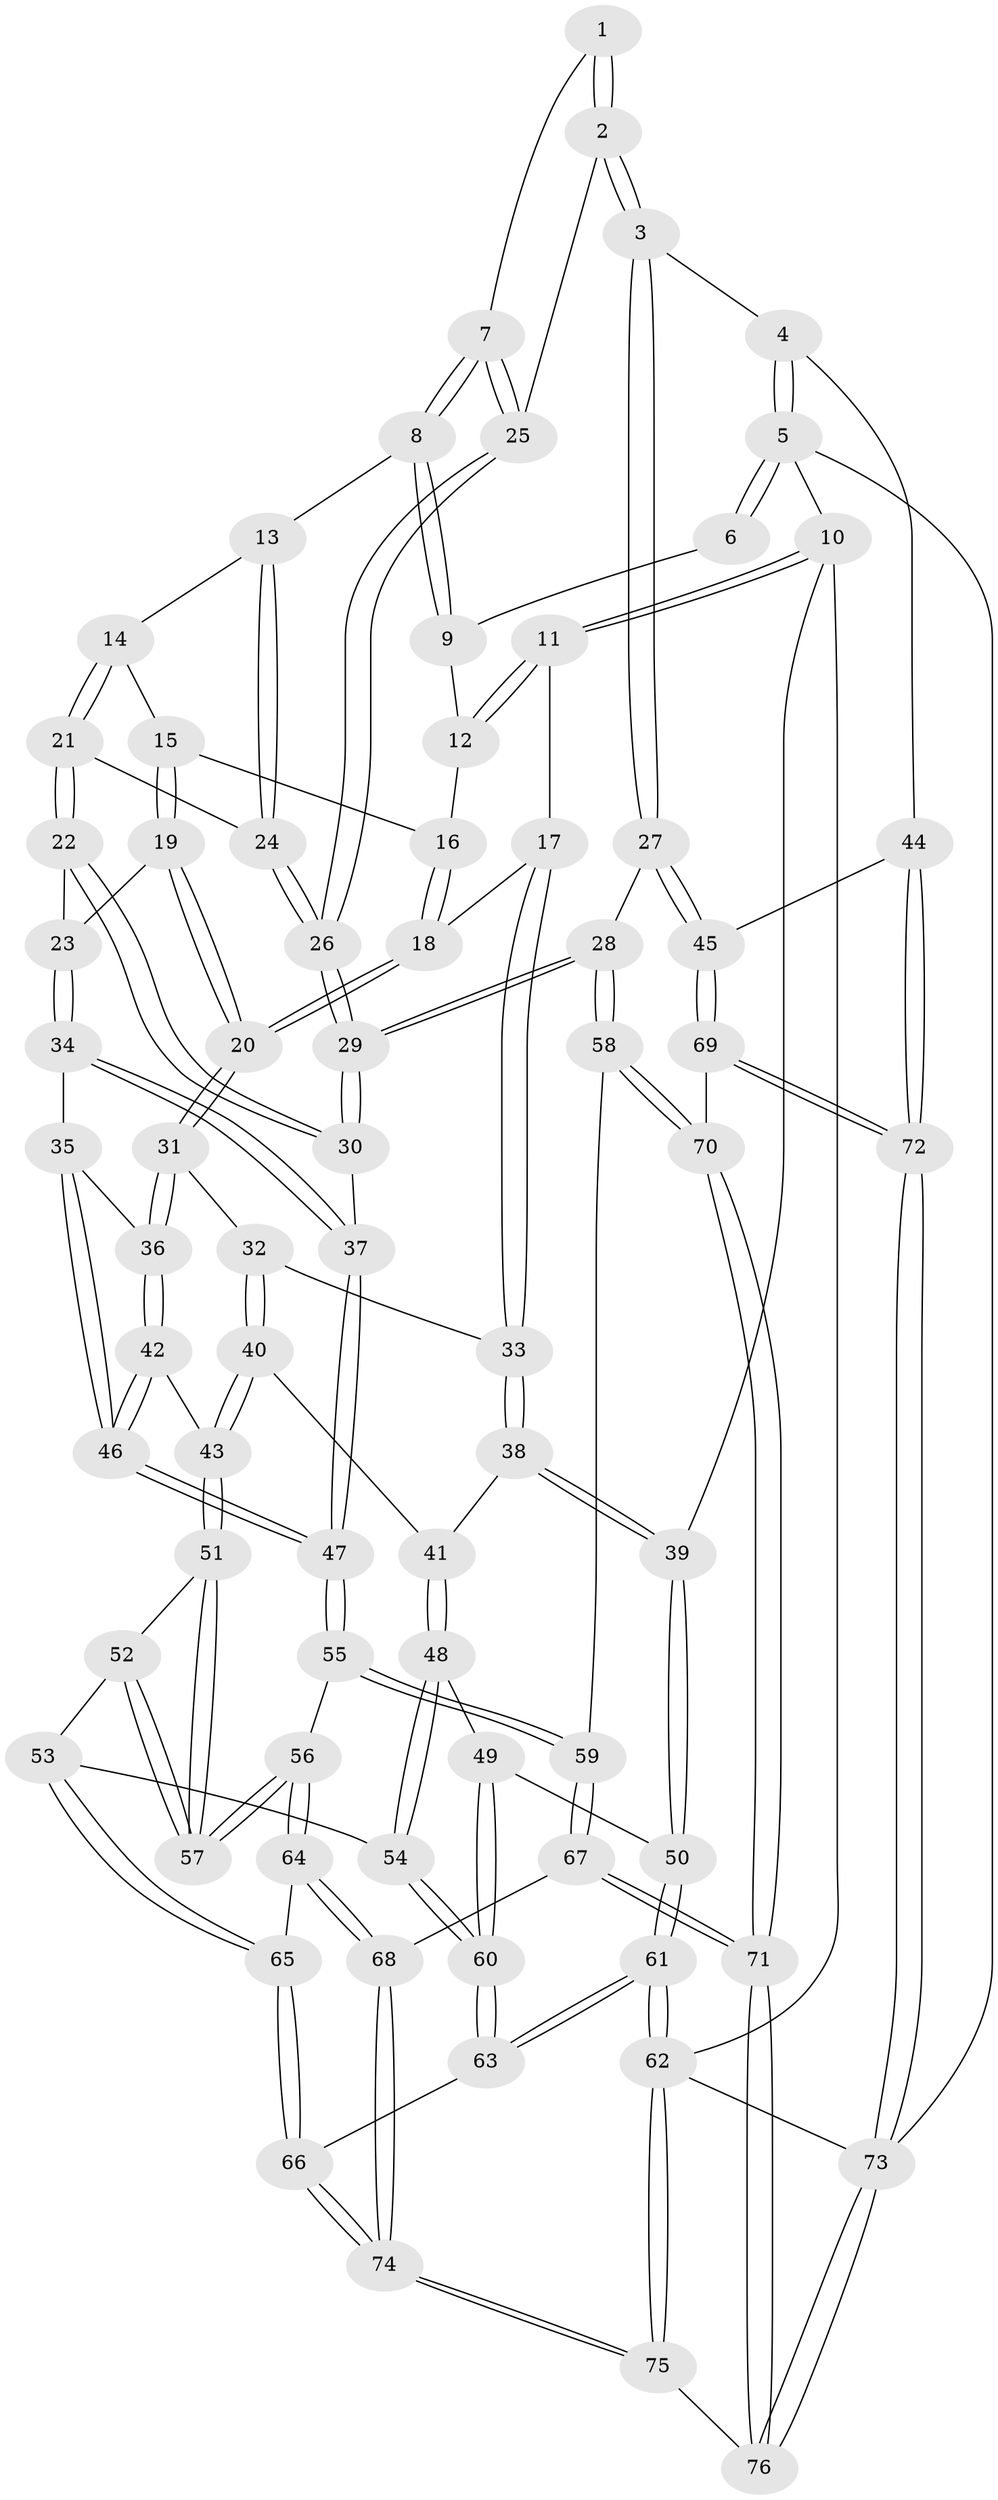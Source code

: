 // Generated by graph-tools (version 1.1) at 2025/51/03/09/25 03:51:00]
// undirected, 76 vertices, 187 edges
graph export_dot {
graph [start="1"]
  node [color=gray90,style=filled];
  1 [pos="+0.8254003280710528+0"];
  2 [pos="+0.9116590413354881+0.13610214026595224"];
  3 [pos="+0.9271400564565966+0.1403289755320822"];
  4 [pos="+1+0.12162067950035402"];
  5 [pos="+1+0"];
  6 [pos="+0.7958989244215605+0"];
  7 [pos="+0.7922526173159483+0.12652992779941497"];
  8 [pos="+0.7152316822395037+0.08462073101933276"];
  9 [pos="+0.6318868962657213+0"];
  10 [pos="+0+0"];
  11 [pos="+0+0"];
  12 [pos="+0.613840749057463+0"];
  13 [pos="+0.7100316428510763+0.08882396776798779"];
  14 [pos="+0.6538650799947201+0.10885971490503489"];
  15 [pos="+0.6008426526983102+0.09763110952393585"];
  16 [pos="+0.5823071450843437+0"];
  17 [pos="+0.16552701522925423+0.04772018953243649"];
  18 [pos="+0.44364473302143426+0.17185133352361784"];
  19 [pos="+0.4787324517225232+0.19061244931930493"];
  20 [pos="+0.4527751005790253+0.18390892774348575"];
  21 [pos="+0.5948171640858445+0.21531890777695675"];
  22 [pos="+0.575349091794398+0.21753118594656157"];
  23 [pos="+0.5319839965480871+0.21906106993005486"];
  24 [pos="+0.6599535818270229+0.22663275816632078"];
  25 [pos="+0.8279070793997683+0.15414883492989584"];
  26 [pos="+0.7505708216370199+0.28555015884552454"];
  27 [pos="+0.882226693121326+0.5267175191237318"];
  28 [pos="+0.8182698877129103+0.4984858203870252"];
  29 [pos="+0.7688436836031277+0.4583856275133291"];
  30 [pos="+0.7262568636737923+0.45426837164344663"];
  31 [pos="+0.39435815865586793+0.3486734682670349"];
  32 [pos="+0.2585309131232304+0.3261381836662695"];
  33 [pos="+0.21709534191242616+0.2910040452848751"];
  34 [pos="+0.5896023973015648+0.40844667153709513"];
  35 [pos="+0.4889148809778985+0.42351846610024885"];
  36 [pos="+0.39975636285661326+0.3665041679334381"];
  37 [pos="+0.6876572388578325+0.4520587343342115"];
  38 [pos="+0.07643072954055648+0.4545211972427336"];
  39 [pos="+0+0.42813013975399306"];
  40 [pos="+0.2460279465450835+0.5031881223226726"];
  41 [pos="+0.13814724574676365+0.49212251736443663"];
  42 [pos="+0.3204965452605175+0.4925832544072841"];
  43 [pos="+0.2696407782241913+0.5153036147205835"];
  44 [pos="+1+0.5899284107603778"];
  45 [pos="+0.9727888120765205+0.5868551399973019"];
  46 [pos="+0.4572590510691585+0.5509188539186601"];
  47 [pos="+0.485482591052704+0.6131937746437767"];
  48 [pos="+0.13733241428292794+0.5740159197783166"];
  49 [pos="+0.07735842073108327+0.6519349295516811"];
  50 [pos="+0+0.47369960866918037"];
  51 [pos="+0.2697576664141972+0.5160103711889964"];
  52 [pos="+0.20641986837721954+0.680387777665401"];
  53 [pos="+0.19550094880210822+0.6881193168833488"];
  54 [pos="+0.18725122634968763+0.6895707981931315"];
  55 [pos="+0.4853998799035979+0.61409787733182"];
  56 [pos="+0.3682413992314222+0.6780825203695997"];
  57 [pos="+0.3627796339353797+0.674359177595375"];
  58 [pos="+0.5769985024493545+0.6959852252278852"];
  59 [pos="+0.558483745880238+0.6918177582775512"];
  60 [pos="+0.11656629255581448+0.7396079238150756"];
  61 [pos="+0+0.7537779158353013"];
  62 [pos="+0+1"];
  63 [pos="+0.0943109368696067+0.7829841383170851"];
  64 [pos="+0.3617189265551665+0.812438236917485"];
  65 [pos="+0.2716700494372676+0.7737638896570785"];
  66 [pos="+0.11986573345056895+0.8286455851387359"];
  67 [pos="+0.4439369221819977+0.8559513007299319"];
  68 [pos="+0.37779690812024175+0.8570279721588595"];
  69 [pos="+0.7864743718604753+0.8241058265628705"];
  70 [pos="+0.7235600173806539+0.8650900901939124"];
  71 [pos="+0.6643353064477657+0.9693245034863618"];
  72 [pos="+1+1"];
  73 [pos="+1+1"];
  74 [pos="+0.20499190760969244+1"];
  75 [pos="+0.1742359737917022+1"];
  76 [pos="+0.668426725354209+1"];
  1 -- 2;
  1 -- 2;
  1 -- 7;
  2 -- 3;
  2 -- 3;
  2 -- 25;
  3 -- 4;
  3 -- 27;
  3 -- 27;
  4 -- 5;
  4 -- 5;
  4 -- 44;
  5 -- 6;
  5 -- 6;
  5 -- 10;
  5 -- 73;
  6 -- 9;
  7 -- 8;
  7 -- 8;
  7 -- 25;
  7 -- 25;
  8 -- 9;
  8 -- 9;
  8 -- 13;
  9 -- 12;
  10 -- 11;
  10 -- 11;
  10 -- 39;
  10 -- 62;
  11 -- 12;
  11 -- 12;
  11 -- 17;
  12 -- 16;
  13 -- 14;
  13 -- 24;
  13 -- 24;
  14 -- 15;
  14 -- 21;
  14 -- 21;
  15 -- 16;
  15 -- 19;
  15 -- 19;
  16 -- 18;
  16 -- 18;
  17 -- 18;
  17 -- 33;
  17 -- 33;
  18 -- 20;
  18 -- 20;
  19 -- 20;
  19 -- 20;
  19 -- 23;
  20 -- 31;
  20 -- 31;
  21 -- 22;
  21 -- 22;
  21 -- 24;
  22 -- 23;
  22 -- 30;
  22 -- 30;
  23 -- 34;
  23 -- 34;
  24 -- 26;
  24 -- 26;
  25 -- 26;
  25 -- 26;
  26 -- 29;
  26 -- 29;
  27 -- 28;
  27 -- 45;
  27 -- 45;
  28 -- 29;
  28 -- 29;
  28 -- 58;
  28 -- 58;
  29 -- 30;
  29 -- 30;
  30 -- 37;
  31 -- 32;
  31 -- 36;
  31 -- 36;
  32 -- 33;
  32 -- 40;
  32 -- 40;
  33 -- 38;
  33 -- 38;
  34 -- 35;
  34 -- 37;
  34 -- 37;
  35 -- 36;
  35 -- 46;
  35 -- 46;
  36 -- 42;
  36 -- 42;
  37 -- 47;
  37 -- 47;
  38 -- 39;
  38 -- 39;
  38 -- 41;
  39 -- 50;
  39 -- 50;
  40 -- 41;
  40 -- 43;
  40 -- 43;
  41 -- 48;
  41 -- 48;
  42 -- 43;
  42 -- 46;
  42 -- 46;
  43 -- 51;
  43 -- 51;
  44 -- 45;
  44 -- 72;
  44 -- 72;
  45 -- 69;
  45 -- 69;
  46 -- 47;
  46 -- 47;
  47 -- 55;
  47 -- 55;
  48 -- 49;
  48 -- 54;
  48 -- 54;
  49 -- 50;
  49 -- 60;
  49 -- 60;
  50 -- 61;
  50 -- 61;
  51 -- 52;
  51 -- 57;
  51 -- 57;
  52 -- 53;
  52 -- 57;
  52 -- 57;
  53 -- 54;
  53 -- 65;
  53 -- 65;
  54 -- 60;
  54 -- 60;
  55 -- 56;
  55 -- 59;
  55 -- 59;
  56 -- 57;
  56 -- 57;
  56 -- 64;
  56 -- 64;
  58 -- 59;
  58 -- 70;
  58 -- 70;
  59 -- 67;
  59 -- 67;
  60 -- 63;
  60 -- 63;
  61 -- 62;
  61 -- 62;
  61 -- 63;
  61 -- 63;
  62 -- 75;
  62 -- 75;
  62 -- 73;
  63 -- 66;
  64 -- 65;
  64 -- 68;
  64 -- 68;
  65 -- 66;
  65 -- 66;
  66 -- 74;
  66 -- 74;
  67 -- 68;
  67 -- 71;
  67 -- 71;
  68 -- 74;
  68 -- 74;
  69 -- 70;
  69 -- 72;
  69 -- 72;
  70 -- 71;
  70 -- 71;
  71 -- 76;
  71 -- 76;
  72 -- 73;
  72 -- 73;
  73 -- 76;
  73 -- 76;
  74 -- 75;
  74 -- 75;
  75 -- 76;
}
